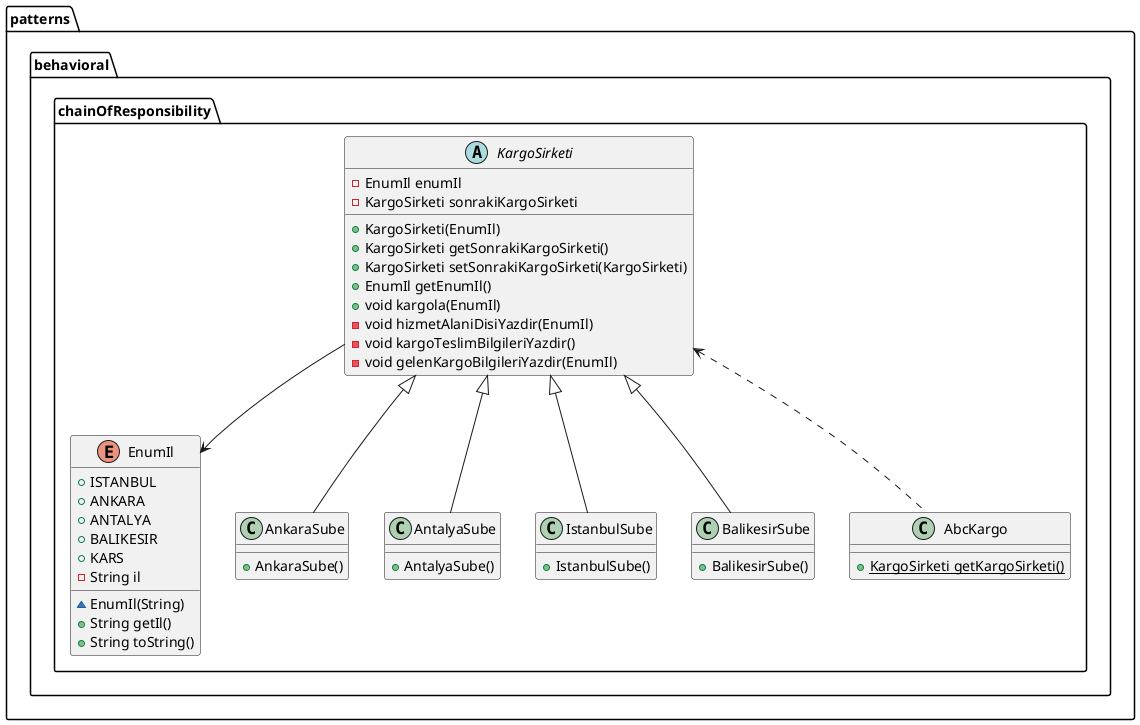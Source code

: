 @startuml
enum patterns.behavioral.chainOfResponsibility.EnumIl {
+  ISTANBUL
+  ANKARA
+  ANTALYA
+  BALIKESIR
+  KARS
- String il
~ EnumIl(String)
+ String getIl()
+ String toString()
}
class patterns.behavioral.chainOfResponsibility.AnkaraSube {
+ AnkaraSube()
}
class patterns.behavioral.chainOfResponsibility.AntalyaSube {
+ AntalyaSube()
}
class patterns.behavioral.chainOfResponsibility.IstanbulSube {
+ IstanbulSube()
}
class patterns.behavioral.chainOfResponsibility.BalikesirSube {
+ BalikesirSube()
}
class patterns.behavioral.chainOfResponsibility.AbcKargo {
+ {static} KargoSirketi getKargoSirketi()
}
abstract class patterns.behavioral.chainOfResponsibility.KargoSirketi {
- EnumIl enumIl
- KargoSirketi sonrakiKargoSirketi
+ KargoSirketi(EnumIl)
+ KargoSirketi getSonrakiKargoSirketi()
+ KargoSirketi setSonrakiKargoSirketi(KargoSirketi)
+ EnumIl getEnumIl()
+ void kargola(EnumIl)
- void hizmetAlaniDisiYazdir(EnumIl)
- void kargoTeslimBilgileriYazdir()
- void gelenKargoBilgileriYazdir(EnumIl)
}

patterns.behavioral.chainOfResponsibility.KargoSirketi --> patterns.behavioral.chainOfResponsibility.EnumIl
patterns.behavioral.chainOfResponsibility.KargoSirketi <.. patterns.behavioral.chainOfResponsibility.AbcKargo
patterns.behavioral.chainOfResponsibility.KargoSirketi <|-- patterns.behavioral.chainOfResponsibility.AnkaraSube
patterns.behavioral.chainOfResponsibility.KargoSirketi <|-- patterns.behavioral.chainOfResponsibility.AntalyaSube
patterns.behavioral.chainOfResponsibility.KargoSirketi <|-- patterns.behavioral.chainOfResponsibility.IstanbulSube
patterns.behavioral.chainOfResponsibility.KargoSirketi <|-- patterns.behavioral.chainOfResponsibility.BalikesirSube
@enduml